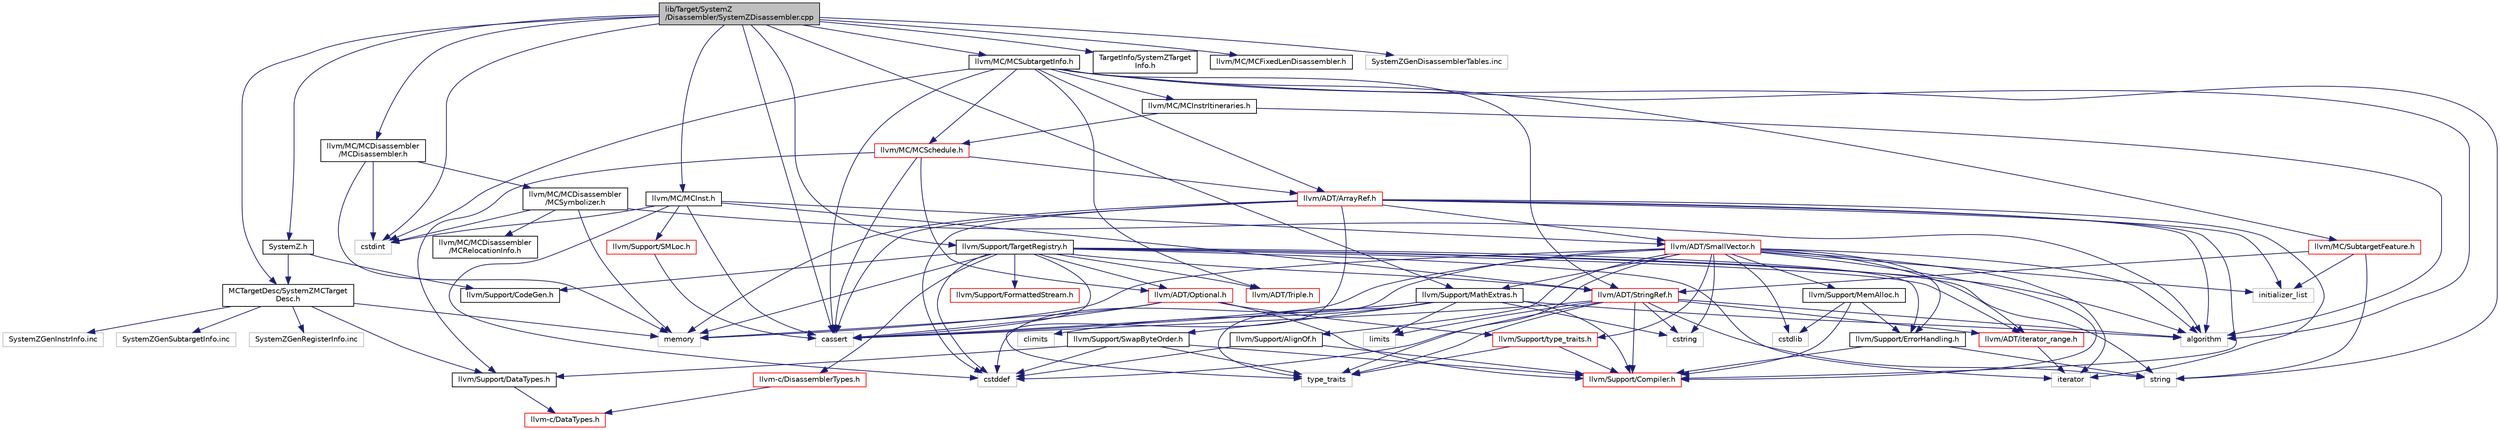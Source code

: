 digraph "lib/Target/SystemZ/Disassembler/SystemZDisassembler.cpp"
{
 // LATEX_PDF_SIZE
  bgcolor="transparent";
  edge [fontname="Helvetica",fontsize="10",labelfontname="Helvetica",labelfontsize="10"];
  node [fontname="Helvetica",fontsize="10",shape="box"];
  Node1 [label="lib/Target/SystemZ\l/Disassembler/SystemZDisassembler.cpp",height=0.2,width=0.4,color="black", fillcolor="grey75", style="filled", fontcolor="black",tooltip=" "];
  Node1 -> Node2 [color="midnightblue",fontsize="10",style="solid",fontname="Helvetica"];
  Node2 [label="MCTargetDesc/SystemZMCTarget\lDesc.h",height=0.2,width=0.4,color="black",URL="$SystemZMCTargetDesc_8h.html",tooltip=" "];
  Node2 -> Node3 [color="midnightblue",fontsize="10",style="solid",fontname="Helvetica"];
  Node3 [label="llvm/Support/DataTypes.h",height=0.2,width=0.4,color="black",URL="$llvm_2Support_2DataTypes_8h.html",tooltip=" "];
  Node3 -> Node4 [color="midnightblue",fontsize="10",style="solid",fontname="Helvetica"];
  Node4 [label="llvm-c/DataTypes.h",height=0.2,width=0.4,color="red",URL="$llvm-c_2DataTypes_8h.html",tooltip=" "];
  Node2 -> Node9 [color="midnightblue",fontsize="10",style="solid",fontname="Helvetica"];
  Node9 [label="memory",height=0.2,width=0.4,color="grey75",tooltip=" "];
  Node2 -> Node10 [color="midnightblue",fontsize="10",style="solid",fontname="Helvetica"];
  Node10 [label="SystemZGenRegisterInfo.inc",height=0.2,width=0.4,color="grey75",tooltip=" "];
  Node2 -> Node11 [color="midnightblue",fontsize="10",style="solid",fontname="Helvetica"];
  Node11 [label="SystemZGenInstrInfo.inc",height=0.2,width=0.4,color="grey75",tooltip=" "];
  Node2 -> Node12 [color="midnightblue",fontsize="10",style="solid",fontname="Helvetica"];
  Node12 [label="SystemZGenSubtargetInfo.inc",height=0.2,width=0.4,color="grey75",tooltip=" "];
  Node1 -> Node13 [color="midnightblue",fontsize="10",style="solid",fontname="Helvetica"];
  Node13 [label="SystemZ.h",height=0.2,width=0.4,color="black",URL="$SystemZ_8h.html",tooltip=" "];
  Node13 -> Node2 [color="midnightblue",fontsize="10",style="solid",fontname="Helvetica"];
  Node13 -> Node14 [color="midnightblue",fontsize="10",style="solid",fontname="Helvetica"];
  Node14 [label="llvm/Support/CodeGen.h",height=0.2,width=0.4,color="black",URL="$CodeGen_8h.html",tooltip=" "];
  Node1 -> Node15 [color="midnightblue",fontsize="10",style="solid",fontname="Helvetica"];
  Node15 [label="TargetInfo/SystemZTarget\lInfo.h",height=0.2,width=0.4,color="black",URL="$SystemZTargetInfo_8h.html",tooltip=" "];
  Node1 -> Node16 [color="midnightblue",fontsize="10",style="solid",fontname="Helvetica"];
  Node16 [label="llvm/MC/MCDisassembler\l/MCDisassembler.h",height=0.2,width=0.4,color="black",URL="$MCDisassembler_8h.html",tooltip=" "];
  Node16 -> Node17 [color="midnightblue",fontsize="10",style="solid",fontname="Helvetica"];
  Node17 [label="llvm/MC/MCDisassembler\l/MCSymbolizer.h",height=0.2,width=0.4,color="black",URL="$MCSymbolizer_8h.html",tooltip=" "];
  Node17 -> Node18 [color="midnightblue",fontsize="10",style="solid",fontname="Helvetica"];
  Node18 [label="llvm/MC/MCDisassembler\l/MCRelocationInfo.h",height=0.2,width=0.4,color="black",URL="$MCRelocationInfo_8h.html",tooltip=" "];
  Node17 -> Node19 [color="midnightblue",fontsize="10",style="solid",fontname="Helvetica"];
  Node19 [label="algorithm",height=0.2,width=0.4,color="grey75",tooltip=" "];
  Node17 -> Node20 [color="midnightblue",fontsize="10",style="solid",fontname="Helvetica"];
  Node20 [label="cstdint",height=0.2,width=0.4,color="grey75",tooltip=" "];
  Node17 -> Node9 [color="midnightblue",fontsize="10",style="solid",fontname="Helvetica"];
  Node16 -> Node20 [color="midnightblue",fontsize="10",style="solid",fontname="Helvetica"];
  Node16 -> Node9 [color="midnightblue",fontsize="10",style="solid",fontname="Helvetica"];
  Node1 -> Node21 [color="midnightblue",fontsize="10",style="solid",fontname="Helvetica"];
  Node21 [label="llvm/MC/MCFixedLenDisassembler.h",height=0.2,width=0.4,color="black",URL="$MCFixedLenDisassembler_8h.html",tooltip=" "];
  Node1 -> Node22 [color="midnightblue",fontsize="10",style="solid",fontname="Helvetica"];
  Node22 [label="llvm/MC/MCInst.h",height=0.2,width=0.4,color="black",URL="$MCInst_8h.html",tooltip=" "];
  Node22 -> Node23 [color="midnightblue",fontsize="10",style="solid",fontname="Helvetica"];
  Node23 [label="llvm/ADT/SmallVector.h",height=0.2,width=0.4,color="red",URL="$SmallVector_8h.html",tooltip=" "];
  Node23 -> Node24 [color="midnightblue",fontsize="10",style="solid",fontname="Helvetica"];
  Node24 [label="llvm/ADT/iterator_range.h",height=0.2,width=0.4,color="red",URL="$iterator__range_8h.html",tooltip="This provides a very simple, boring adaptor for a begin and end iterator into a range type."];
  Node24 -> Node25 [color="midnightblue",fontsize="10",style="solid",fontname="Helvetica"];
  Node25 [label="iterator",height=0.2,width=0.4,color="grey75",tooltip=" "];
  Node23 -> Node27 [color="midnightblue",fontsize="10",style="solid",fontname="Helvetica"];
  Node27 [label="llvm/Support/AlignOf.h",height=0.2,width=0.4,color="black",URL="$AlignOf_8h.html",tooltip=" "];
  Node27 -> Node28 [color="midnightblue",fontsize="10",style="solid",fontname="Helvetica"];
  Node28 [label="llvm/Support/Compiler.h",height=0.2,width=0.4,color="red",URL="$Compiler_8h.html",tooltip=" "];
  Node27 -> Node32 [color="midnightblue",fontsize="10",style="solid",fontname="Helvetica"];
  Node32 [label="cstddef",height=0.2,width=0.4,color="grey75",tooltip=" "];
  Node23 -> Node28 [color="midnightblue",fontsize="10",style="solid",fontname="Helvetica"];
  Node23 -> Node33 [color="midnightblue",fontsize="10",style="solid",fontname="Helvetica"];
  Node33 [label="llvm/Support/MathExtras.h",height=0.2,width=0.4,color="black",URL="$MathExtras_8h.html",tooltip=" "];
  Node33 -> Node28 [color="midnightblue",fontsize="10",style="solid",fontname="Helvetica"];
  Node33 -> Node34 [color="midnightblue",fontsize="10",style="solid",fontname="Helvetica"];
  Node34 [label="llvm/Support/SwapByteOrder.h",height=0.2,width=0.4,color="black",URL="$SwapByteOrder_8h.html",tooltip=" "];
  Node34 -> Node28 [color="midnightblue",fontsize="10",style="solid",fontname="Helvetica"];
  Node34 -> Node3 [color="midnightblue",fontsize="10",style="solid",fontname="Helvetica"];
  Node34 -> Node32 [color="midnightblue",fontsize="10",style="solid",fontname="Helvetica"];
  Node34 -> Node35 [color="midnightblue",fontsize="10",style="solid",fontname="Helvetica"];
  Node35 [label="type_traits",height=0.2,width=0.4,color="grey75",tooltip=" "];
  Node33 -> Node19 [color="midnightblue",fontsize="10",style="solid",fontname="Helvetica"];
  Node33 -> Node36 [color="midnightblue",fontsize="10",style="solid",fontname="Helvetica"];
  Node36 [label="cassert",height=0.2,width=0.4,color="grey75",tooltip=" "];
  Node33 -> Node37 [color="midnightblue",fontsize="10",style="solid",fontname="Helvetica"];
  Node37 [label="climits",height=0.2,width=0.4,color="grey75",tooltip=" "];
  Node33 -> Node38 [color="midnightblue",fontsize="10",style="solid",fontname="Helvetica"];
  Node38 [label="cstring",height=0.2,width=0.4,color="grey75",tooltip=" "];
  Node33 -> Node39 [color="midnightblue",fontsize="10",style="solid",fontname="Helvetica"];
  Node39 [label="limits",height=0.2,width=0.4,color="grey75",tooltip=" "];
  Node33 -> Node35 [color="midnightblue",fontsize="10",style="solid",fontname="Helvetica"];
  Node23 -> Node40 [color="midnightblue",fontsize="10",style="solid",fontname="Helvetica"];
  Node40 [label="llvm/Support/MemAlloc.h",height=0.2,width=0.4,color="black",URL="$MemAlloc_8h.html",tooltip="This file defines counterparts of C library allocation functions defined in the namespace 'std'."];
  Node40 -> Node28 [color="midnightblue",fontsize="10",style="solid",fontname="Helvetica"];
  Node40 -> Node41 [color="midnightblue",fontsize="10",style="solid",fontname="Helvetica"];
  Node41 [label="llvm/Support/ErrorHandling.h",height=0.2,width=0.4,color="black",URL="$llvm_2Support_2ErrorHandling_8h.html",tooltip=" "];
  Node41 -> Node28 [color="midnightblue",fontsize="10",style="solid",fontname="Helvetica"];
  Node41 -> Node42 [color="midnightblue",fontsize="10",style="solid",fontname="Helvetica"];
  Node42 [label="string",height=0.2,width=0.4,color="grey75",tooltip=" "];
  Node40 -> Node43 [color="midnightblue",fontsize="10",style="solid",fontname="Helvetica"];
  Node43 [label="cstdlib",height=0.2,width=0.4,color="grey75",tooltip=" "];
  Node23 -> Node44 [color="midnightblue",fontsize="10",style="solid",fontname="Helvetica"];
  Node44 [label="llvm/Support/type_traits.h",height=0.2,width=0.4,color="red",URL="$type__traits_8h.html",tooltip=" "];
  Node44 -> Node28 [color="midnightblue",fontsize="10",style="solid",fontname="Helvetica"];
  Node44 -> Node35 [color="midnightblue",fontsize="10",style="solid",fontname="Helvetica"];
  Node23 -> Node41 [color="midnightblue",fontsize="10",style="solid",fontname="Helvetica"];
  Node23 -> Node19 [color="midnightblue",fontsize="10",style="solid",fontname="Helvetica"];
  Node23 -> Node36 [color="midnightblue",fontsize="10",style="solid",fontname="Helvetica"];
  Node23 -> Node32 [color="midnightblue",fontsize="10",style="solid",fontname="Helvetica"];
  Node23 -> Node43 [color="midnightblue",fontsize="10",style="solid",fontname="Helvetica"];
  Node23 -> Node38 [color="midnightblue",fontsize="10",style="solid",fontname="Helvetica"];
  Node23 -> Node45 [color="midnightblue",fontsize="10",style="solid",fontname="Helvetica"];
  Node45 [label="initializer_list",height=0.2,width=0.4,color="grey75",tooltip=" "];
  Node23 -> Node25 [color="midnightblue",fontsize="10",style="solid",fontname="Helvetica"];
  Node23 -> Node9 [color="midnightblue",fontsize="10",style="solid",fontname="Helvetica"];
  Node23 -> Node35 [color="midnightblue",fontsize="10",style="solid",fontname="Helvetica"];
  Node22 -> Node46 [color="midnightblue",fontsize="10",style="solid",fontname="Helvetica"];
  Node46 [label="llvm/ADT/StringRef.h",height=0.2,width=0.4,color="red",URL="$StringRef_8h.html",tooltip=" "];
  Node46 -> Node24 [color="midnightblue",fontsize="10",style="solid",fontname="Helvetica"];
  Node46 -> Node28 [color="midnightblue",fontsize="10",style="solid",fontname="Helvetica"];
  Node46 -> Node19 [color="midnightblue",fontsize="10",style="solid",fontname="Helvetica"];
  Node46 -> Node36 [color="midnightblue",fontsize="10",style="solid",fontname="Helvetica"];
  Node46 -> Node32 [color="midnightblue",fontsize="10",style="solid",fontname="Helvetica"];
  Node46 -> Node38 [color="midnightblue",fontsize="10",style="solid",fontname="Helvetica"];
  Node46 -> Node39 [color="midnightblue",fontsize="10",style="solid",fontname="Helvetica"];
  Node46 -> Node42 [color="midnightblue",fontsize="10",style="solid",fontname="Helvetica"];
  Node46 -> Node35 [color="midnightblue",fontsize="10",style="solid",fontname="Helvetica"];
  Node22 -> Node54 [color="midnightblue",fontsize="10",style="solid",fontname="Helvetica"];
  Node54 [label="llvm/Support/SMLoc.h",height=0.2,width=0.4,color="red",URL="$SMLoc_8h.html",tooltip=" "];
  Node54 -> Node36 [color="midnightblue",fontsize="10",style="solid",fontname="Helvetica"];
  Node22 -> Node36 [color="midnightblue",fontsize="10",style="solid",fontname="Helvetica"];
  Node22 -> Node32 [color="midnightblue",fontsize="10",style="solid",fontname="Helvetica"];
  Node22 -> Node20 [color="midnightblue",fontsize="10",style="solid",fontname="Helvetica"];
  Node1 -> Node55 [color="midnightblue",fontsize="10",style="solid",fontname="Helvetica"];
  Node55 [label="llvm/MC/MCSubtargetInfo.h",height=0.2,width=0.4,color="black",URL="$MCSubtargetInfo_8h.html",tooltip=" "];
  Node55 -> Node56 [color="midnightblue",fontsize="10",style="solid",fontname="Helvetica"];
  Node56 [label="llvm/ADT/ArrayRef.h",height=0.2,width=0.4,color="red",URL="$ArrayRef_8h.html",tooltip=" "];
  Node56 -> Node23 [color="midnightblue",fontsize="10",style="solid",fontname="Helvetica"];
  Node56 -> Node28 [color="midnightblue",fontsize="10",style="solid",fontname="Helvetica"];
  Node56 -> Node19 [color="midnightblue",fontsize="10",style="solid",fontname="Helvetica"];
  Node56 -> Node36 [color="midnightblue",fontsize="10",style="solid",fontname="Helvetica"];
  Node56 -> Node32 [color="midnightblue",fontsize="10",style="solid",fontname="Helvetica"];
  Node56 -> Node45 [color="midnightblue",fontsize="10",style="solid",fontname="Helvetica"];
  Node56 -> Node25 [color="midnightblue",fontsize="10",style="solid",fontname="Helvetica"];
  Node56 -> Node9 [color="midnightblue",fontsize="10",style="solid",fontname="Helvetica"];
  Node56 -> Node35 [color="midnightblue",fontsize="10",style="solid",fontname="Helvetica"];
  Node55 -> Node46 [color="midnightblue",fontsize="10",style="solid",fontname="Helvetica"];
  Node55 -> Node66 [color="midnightblue",fontsize="10",style="solid",fontname="Helvetica"];
  Node66 [label="llvm/ADT/Triple.h",height=0.2,width=0.4,color="red",URL="$Triple_8h.html",tooltip=" "];
  Node55 -> Node68 [color="midnightblue",fontsize="10",style="solid",fontname="Helvetica"];
  Node68 [label="llvm/MC/MCInstrItineraries.h",height=0.2,width=0.4,color="black",URL="$MCInstrItineraries_8h.html",tooltip=" "];
  Node68 -> Node69 [color="midnightblue",fontsize="10",style="solid",fontname="Helvetica"];
  Node69 [label="llvm/MC/MCSchedule.h",height=0.2,width=0.4,color="red",URL="$MCSchedule_8h.html",tooltip=" "];
  Node69 -> Node56 [color="midnightblue",fontsize="10",style="solid",fontname="Helvetica"];
  Node69 -> Node48 [color="midnightblue",fontsize="10",style="solid",fontname="Helvetica"];
  Node48 [label="llvm/ADT/Optional.h",height=0.2,width=0.4,color="red",URL="$Optional_8h.html",tooltip=" "];
  Node48 -> Node28 [color="midnightblue",fontsize="10",style="solid",fontname="Helvetica"];
  Node48 -> Node44 [color="midnightblue",fontsize="10",style="solid",fontname="Helvetica"];
  Node48 -> Node36 [color="midnightblue",fontsize="10",style="solid",fontname="Helvetica"];
  Node48 -> Node9 [color="midnightblue",fontsize="10",style="solid",fontname="Helvetica"];
  Node69 -> Node3 [color="midnightblue",fontsize="10",style="solid",fontname="Helvetica"];
  Node69 -> Node36 [color="midnightblue",fontsize="10",style="solid",fontname="Helvetica"];
  Node68 -> Node19 [color="midnightblue",fontsize="10",style="solid",fontname="Helvetica"];
  Node55 -> Node69 [color="midnightblue",fontsize="10",style="solid",fontname="Helvetica"];
  Node55 -> Node70 [color="midnightblue",fontsize="10",style="solid",fontname="Helvetica"];
  Node70 [label="llvm/MC/SubtargetFeature.h",height=0.2,width=0.4,color="red",URL="$SubtargetFeature_8h.html",tooltip=" "];
  Node70 -> Node46 [color="midnightblue",fontsize="10",style="solid",fontname="Helvetica"];
  Node70 -> Node45 [color="midnightblue",fontsize="10",style="solid",fontname="Helvetica"];
  Node70 -> Node42 [color="midnightblue",fontsize="10",style="solid",fontname="Helvetica"];
  Node55 -> Node19 [color="midnightblue",fontsize="10",style="solid",fontname="Helvetica"];
  Node55 -> Node36 [color="midnightblue",fontsize="10",style="solid",fontname="Helvetica"];
  Node55 -> Node20 [color="midnightblue",fontsize="10",style="solid",fontname="Helvetica"];
  Node55 -> Node42 [color="midnightblue",fontsize="10",style="solid",fontname="Helvetica"];
  Node1 -> Node33 [color="midnightblue",fontsize="10",style="solid",fontname="Helvetica"];
  Node1 -> Node72 [color="midnightblue",fontsize="10",style="solid",fontname="Helvetica"];
  Node72 [label="llvm/Support/TargetRegistry.h",height=0.2,width=0.4,color="black",URL="$TargetRegistry_8h.html",tooltip=" "];
  Node72 -> Node73 [color="midnightblue",fontsize="10",style="solid",fontname="Helvetica"];
  Node73 [label="llvm-c/DisassemblerTypes.h",height=0.2,width=0.4,color="red",URL="$DisassemblerTypes_8h.html",tooltip=" "];
  Node73 -> Node4 [color="midnightblue",fontsize="10",style="solid",fontname="Helvetica"];
  Node72 -> Node48 [color="midnightblue",fontsize="10",style="solid",fontname="Helvetica"];
  Node72 -> Node46 [color="midnightblue",fontsize="10",style="solid",fontname="Helvetica"];
  Node72 -> Node66 [color="midnightblue",fontsize="10",style="solid",fontname="Helvetica"];
  Node72 -> Node24 [color="midnightblue",fontsize="10",style="solid",fontname="Helvetica"];
  Node72 -> Node14 [color="midnightblue",fontsize="10",style="solid",fontname="Helvetica"];
  Node72 -> Node41 [color="midnightblue",fontsize="10",style="solid",fontname="Helvetica"];
  Node72 -> Node74 [color="midnightblue",fontsize="10",style="solid",fontname="Helvetica"];
  Node74 [label="llvm/Support/FormattedStream.h",height=0.2,width=0.4,color="red",URL="$FormattedStream_8h.html",tooltip=" "];
  Node72 -> Node19 [color="midnightblue",fontsize="10",style="solid",fontname="Helvetica"];
  Node72 -> Node36 [color="midnightblue",fontsize="10",style="solid",fontname="Helvetica"];
  Node72 -> Node32 [color="midnightblue",fontsize="10",style="solid",fontname="Helvetica"];
  Node72 -> Node25 [color="midnightblue",fontsize="10",style="solid",fontname="Helvetica"];
  Node72 -> Node9 [color="midnightblue",fontsize="10",style="solid",fontname="Helvetica"];
  Node72 -> Node42 [color="midnightblue",fontsize="10",style="solid",fontname="Helvetica"];
  Node1 -> Node36 [color="midnightblue",fontsize="10",style="solid",fontname="Helvetica"];
  Node1 -> Node20 [color="midnightblue",fontsize="10",style="solid",fontname="Helvetica"];
  Node1 -> Node77 [color="midnightblue",fontsize="10",style="solid",fontname="Helvetica"];
  Node77 [label="SystemZGenDisassemblerTables.inc",height=0.2,width=0.4,color="grey75",tooltip=" "];
}
